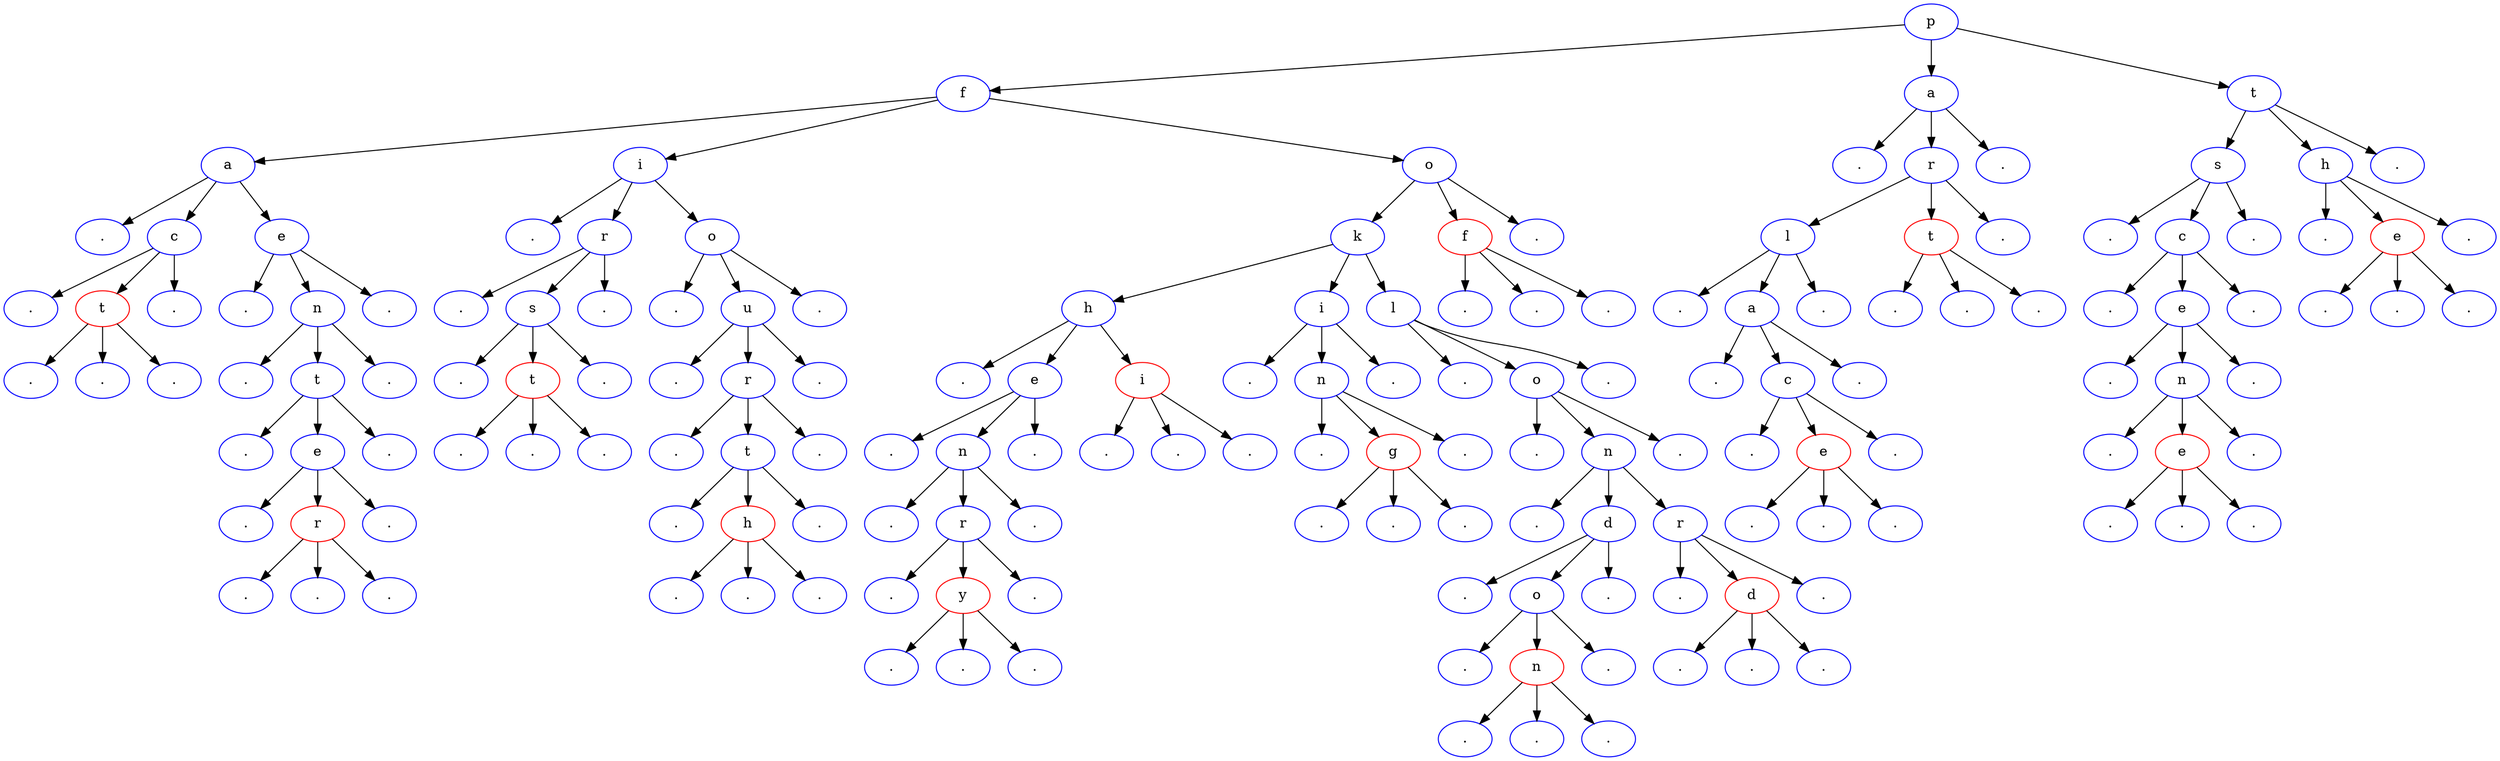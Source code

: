 digraph Test{ 
r[label="p", color=blue];
rG[label="f", color=blue];
rGG[label="a", color=blue];
rGGG[label=".", color=blue];
rGGC[label="c", color=blue];
rGGCG[label=".", color=blue];
rGGCC[label="t", color=red];
rGGCCG[label=".", color=blue];
rGGCCC[label=".", color=blue];
rGGCCD[label=".", color=blue];
rGGCC -> rGGCCG , rGGCCC , rGGCCD;
rGGCD[label=".", color=blue];
rGGC -> rGGCG , rGGCC , rGGCD;
rGGD[label="e", color=blue];
rGGDG[label=".", color=blue];
rGGDC[label="n", color=blue];
rGGDCG[label=".", color=blue];
rGGDCC[label="t", color=blue];
rGGDCCG[label=".", color=blue];
rGGDCCC[label="e", color=blue];
rGGDCCCG[label=".", color=blue];
rGGDCCCC[label="r", color=red];
rGGDCCCCG[label=".", color=blue];
rGGDCCCCC[label=".", color=blue];
rGGDCCCCD[label=".", color=blue];
rGGDCCCC -> rGGDCCCCG , rGGDCCCCC , rGGDCCCCD;
rGGDCCCD[label=".", color=blue];
rGGDCCC -> rGGDCCCG , rGGDCCCC , rGGDCCCD;
rGGDCCD[label=".", color=blue];
rGGDCC -> rGGDCCG , rGGDCCC , rGGDCCD;
rGGDCD[label=".", color=blue];
rGGDC -> rGGDCG , rGGDCC , rGGDCD;
rGGDD[label=".", color=blue];
rGGD -> rGGDG , rGGDC , rGGDD;
rGG -> rGGG , rGGC , rGGD;
rGC[label="i", color=blue];
rGCG[label=".", color=blue];
rGCC[label="r", color=blue];
rGCCG[label=".", color=blue];
rGCCC[label="s", color=blue];
rGCCCG[label=".", color=blue];
rGCCCC[label="t", color=red];
rGCCCCG[label=".", color=blue];
rGCCCCC[label=".", color=blue];
rGCCCCD[label=".", color=blue];
rGCCCC -> rGCCCCG , rGCCCCC , rGCCCCD;
rGCCCD[label=".", color=blue];
rGCCC -> rGCCCG , rGCCCC , rGCCCD;
rGCCD[label=".", color=blue];
rGCC -> rGCCG , rGCCC , rGCCD;
rGCD[label="o", color=blue];
rGCDG[label=".", color=blue];
rGCDC[label="u", color=blue];
rGCDCG[label=".", color=blue];
rGCDCC[label="r", color=blue];
rGCDCCG[label=".", color=blue];
rGCDCCC[label="t", color=blue];
rGCDCCCG[label=".", color=blue];
rGCDCCCC[label="h", color=red];
rGCDCCCCG[label=".", color=blue];
rGCDCCCCC[label=".", color=blue];
rGCDCCCCD[label=".", color=blue];
rGCDCCCC -> rGCDCCCCG , rGCDCCCCC , rGCDCCCCD;
rGCDCCCD[label=".", color=blue];
rGCDCCC -> rGCDCCCG , rGCDCCCC , rGCDCCCD;
rGCDCCD[label=".", color=blue];
rGCDCC -> rGCDCCG , rGCDCCC , rGCDCCD;
rGCDCD[label=".", color=blue];
rGCDC -> rGCDCG , rGCDCC , rGCDCD;
rGCDD[label=".", color=blue];
rGCD -> rGCDG , rGCDC , rGCDD;
rGC -> rGCG , rGCC , rGCD;
rGD[label="o", color=blue];
rGDG[label="k", color=blue];
rGDGG[label="h", color=blue];
rGDGGG[label=".", color=blue];
rGDGGC[label="e", color=blue];
rGDGGCG[label=".", color=blue];
rGDGGCC[label="n", color=blue];
rGDGGCCG[label=".", color=blue];
rGDGGCCC[label="r", color=blue];
rGDGGCCCG[label=".", color=blue];
rGDGGCCCC[label="y", color=red];
rGDGGCCCCG[label=".", color=blue];
rGDGGCCCCC[label=".", color=blue];
rGDGGCCCCD[label=".", color=blue];
rGDGGCCCC -> rGDGGCCCCG , rGDGGCCCCC , rGDGGCCCCD;
rGDGGCCCD[label=".", color=blue];
rGDGGCCC -> rGDGGCCCG , rGDGGCCCC , rGDGGCCCD;
rGDGGCCD[label=".", color=blue];
rGDGGCC -> rGDGGCCG , rGDGGCCC , rGDGGCCD;
rGDGGCD[label=".", color=blue];
rGDGGC -> rGDGGCG , rGDGGCC , rGDGGCD;
rGDGGD[label="i", color=red];
rGDGGDG[label=".", color=blue];
rGDGGDC[label=".", color=blue];
rGDGGDD[label=".", color=blue];
rGDGGD -> rGDGGDG , rGDGGDC , rGDGGDD;
rGDGG -> rGDGGG , rGDGGC , rGDGGD;
rGDGC[label="i", color=blue];
rGDGCG[label=".", color=blue];
rGDGCC[label="n", color=blue];
rGDGCCG[label=".", color=blue];
rGDGCCC[label="g", color=red];
rGDGCCCG[label=".", color=blue];
rGDGCCCC[label=".", color=blue];
rGDGCCCD[label=".", color=blue];
rGDGCCC -> rGDGCCCG , rGDGCCCC , rGDGCCCD;
rGDGCCD[label=".", color=blue];
rGDGCC -> rGDGCCG , rGDGCCC , rGDGCCD;
rGDGCD[label=".", color=blue];
rGDGC -> rGDGCG , rGDGCC , rGDGCD;
rGDGD[label="l", color=blue];
rGDGDG[label=".", color=blue];
rGDGDC[label="o", color=blue];
rGDGDCG[label=".", color=blue];
rGDGDCC[label="n", color=blue];
rGDGDCCG[label=".", color=blue];
rGDGDCCC[label="d", color=blue];
rGDGDCCCG[label=".", color=blue];
rGDGDCCCC[label="o", color=blue];
rGDGDCCCCG[label=".", color=blue];
rGDGDCCCCC[label="n", color=red];
rGDGDCCCCCG[label=".", color=blue];
rGDGDCCCCCC[label=".", color=blue];
rGDGDCCCCCD[label=".", color=blue];
rGDGDCCCCC -> rGDGDCCCCCG , rGDGDCCCCCC , rGDGDCCCCCD;
rGDGDCCCCD[label=".", color=blue];
rGDGDCCCC -> rGDGDCCCCG , rGDGDCCCCC , rGDGDCCCCD;
rGDGDCCCD[label=".", color=blue];
rGDGDCCC -> rGDGDCCCG , rGDGDCCCC , rGDGDCCCD;
rGDGDCCD[label="r", color=blue];
rGDGDCCDG[label=".", color=blue];
rGDGDCCDC[label="d", color=red];
rGDGDCCDCG[label=".", color=blue];
rGDGDCCDCC[label=".", color=blue];
rGDGDCCDCD[label=".", color=blue];
rGDGDCCDC -> rGDGDCCDCG , rGDGDCCDCC , rGDGDCCDCD;
rGDGDCCDD[label=".", color=blue];
rGDGDCCD -> rGDGDCCDG , rGDGDCCDC , rGDGDCCDD;
rGDGDCC -> rGDGDCCG , rGDGDCCC , rGDGDCCD;
rGDGDCD[label=".", color=blue];
rGDGDC -> rGDGDCG , rGDGDCC , rGDGDCD;
rGDGDD[label=".", color=blue];
rGDGD -> rGDGDG , rGDGDC , rGDGDD;
rGDG -> rGDGG , rGDGC , rGDGD;
rGDC[label="f", color=red];
rGDCG[label=".", color=blue];
rGDCC[label=".", color=blue];
rGDCD[label=".", color=blue];
rGDC -> rGDCG , rGDCC , rGDCD;
rGDD[label=".", color=blue];
rGD -> rGDG , rGDC , rGDD;
rG -> rGG , rGC , rGD;
rC[label="a", color=blue];
rCG[label=".", color=blue];
rCC[label="r", color=blue];
rCCG[label="l", color=blue];
rCCGG[label=".", color=blue];
rCCGC[label="a", color=blue];
rCCGCG[label=".", color=blue];
rCCGCC[label="c", color=blue];
rCCGCCG[label=".", color=blue];
rCCGCCC[label="e", color=red];
rCCGCCCG[label=".", color=blue];
rCCGCCCC[label=".", color=blue];
rCCGCCCD[label=".", color=blue];
rCCGCCC -> rCCGCCCG , rCCGCCCC , rCCGCCCD;
rCCGCCD[label=".", color=blue];
rCCGCC -> rCCGCCG , rCCGCCC , rCCGCCD;
rCCGCD[label=".", color=blue];
rCCGC -> rCCGCG , rCCGCC , rCCGCD;
rCCGD[label=".", color=blue];
rCCG -> rCCGG , rCCGC , rCCGD;
rCCC[label="t", color=red];
rCCCG[label=".", color=blue];
rCCCC[label=".", color=blue];
rCCCD[label=".", color=blue];
rCCC -> rCCCG , rCCCC , rCCCD;
rCCD[label=".", color=blue];
rCC -> rCCG , rCCC , rCCD;
rCD[label=".", color=blue];
rC -> rCG , rCC , rCD;
rD[label="t", color=blue];
rDG[label="s", color=blue];
rDGG[label=".", color=blue];
rDGC[label="c", color=blue];
rDGCG[label=".", color=blue];
rDGCC[label="e", color=blue];
rDGCCG[label=".", color=blue];
rDGCCC[label="n", color=blue];
rDGCCCG[label=".", color=blue];
rDGCCCC[label="e", color=red];
rDGCCCCG[label=".", color=blue];
rDGCCCCC[label=".", color=blue];
rDGCCCCD[label=".", color=blue];
rDGCCCC -> rDGCCCCG , rDGCCCCC , rDGCCCCD;
rDGCCCD[label=".", color=blue];
rDGCCC -> rDGCCCG , rDGCCCC , rDGCCCD;
rDGCCD[label=".", color=blue];
rDGCC -> rDGCCG , rDGCCC , rDGCCD;
rDGCD[label=".", color=blue];
rDGC -> rDGCG , rDGCC , rDGCD;
rDGD[label=".", color=blue];
rDG -> rDGG , rDGC , rDGD;
rDC[label="h", color=blue];
rDCG[label=".", color=blue];
rDCC[label="e", color=red];
rDCCG[label=".", color=blue];
rDCCC[label=".", color=blue];
rDCCD[label=".", color=blue];
rDCC -> rDCCG , rDCCC , rDCCD;
rDCD[label=".", color=blue];
rDC -> rDCG , rDCC , rDCD;
rDD[label=".", color=blue];
rD -> rDG , rDC , rDD;
r -> rG , rC , rD;
}